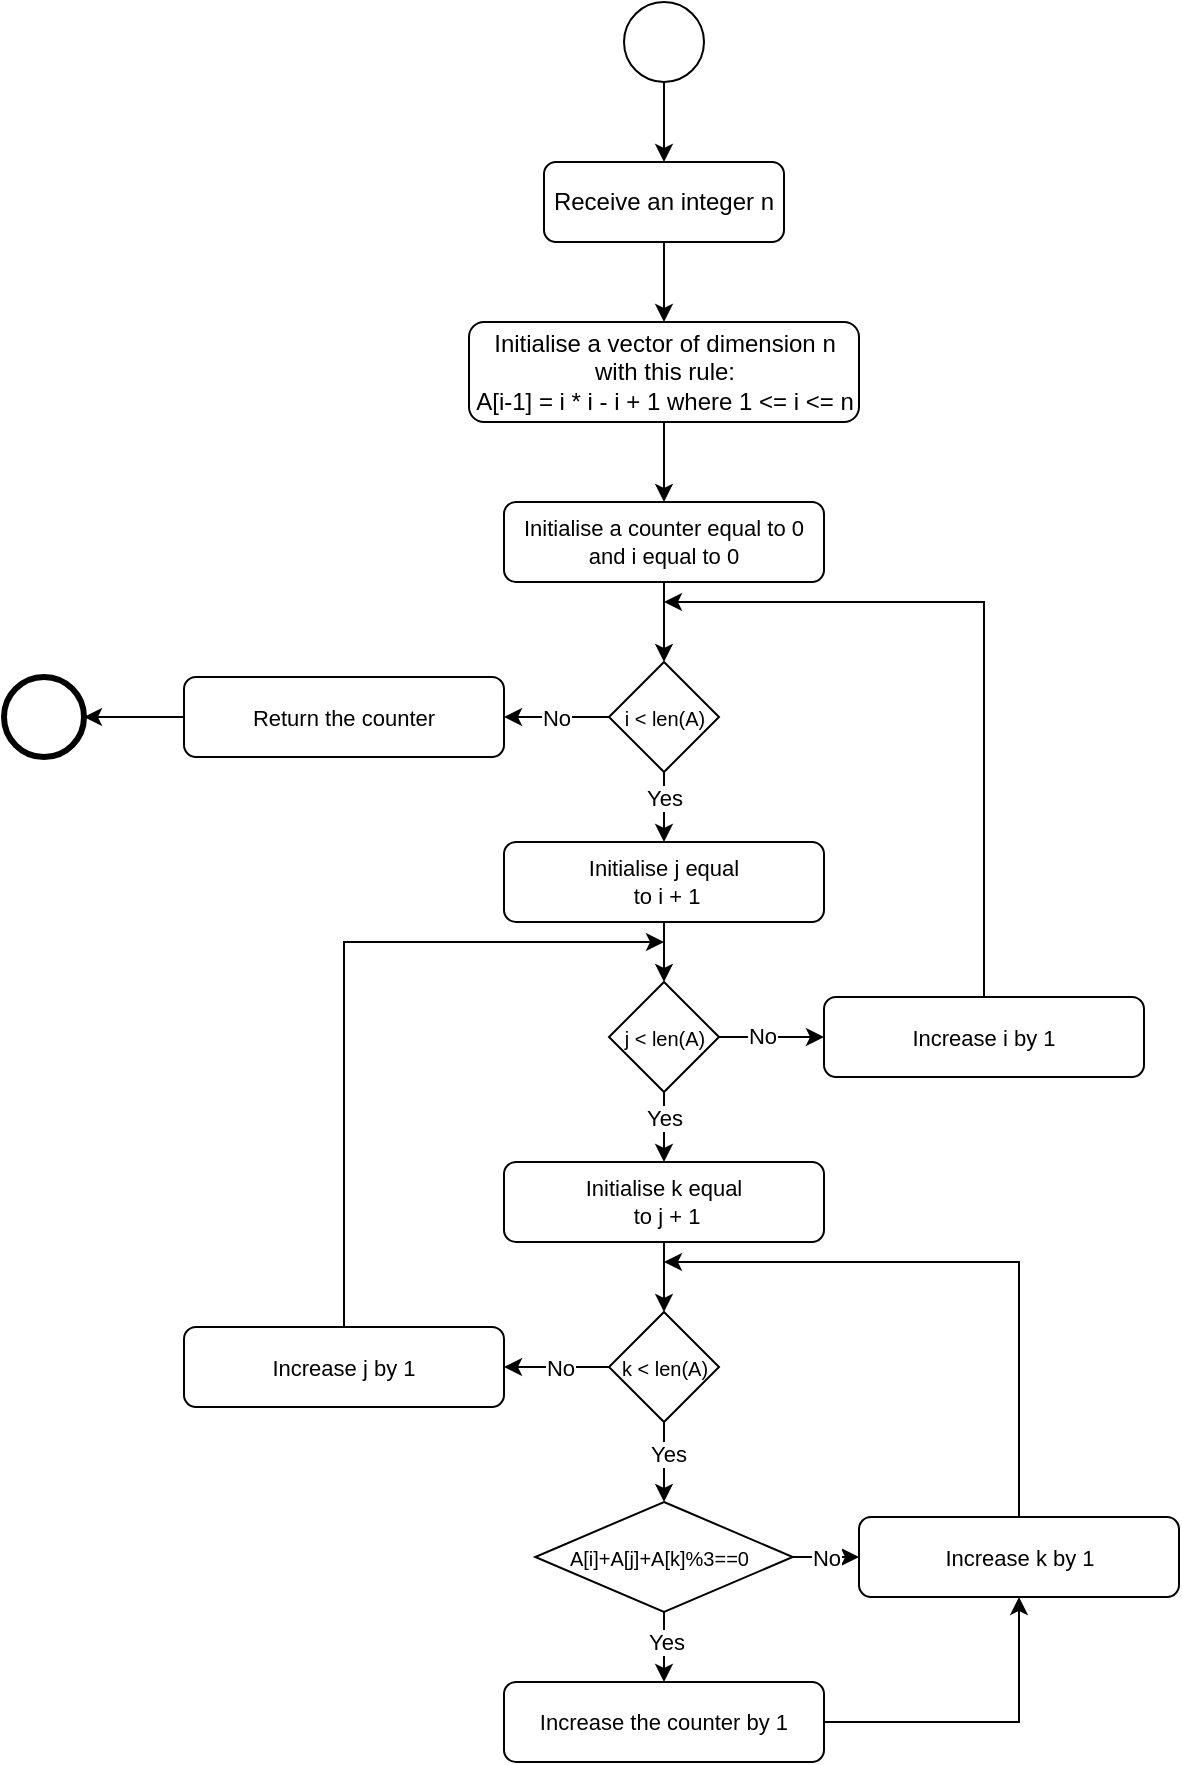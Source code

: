 <mxfile version="28.1.1">
  <diagram name="Page-1" id="rD1pq2RR0rX45yfyD-T1">
    <mxGraphModel dx="1426" dy="797" grid="0" gridSize="10" guides="1" tooltips="1" connect="1" arrows="1" fold="1" page="1" pageScale="1" pageWidth="850" pageHeight="1100" background="#ffffff" math="0" shadow="0">
      <root>
        <mxCell id="0" />
        <mxCell id="1" parent="0" />
        <mxCell id="uSHFyEGqvVHMhk2APjxr-140" value="" style="edgeStyle=orthogonalEdgeStyle;rounded=0;orthogonalLoop=1;jettySize=auto;html=1;" edge="1" parent="1">
          <mxGeometry relative="1" as="geometry">
            <mxPoint x="400" y="150" as="targetPoint" />
          </mxGeometry>
        </mxCell>
        <mxCell id="uSHFyEGqvVHMhk2APjxr-214" value="" style="edgeStyle=orthogonalEdgeStyle;rounded=0;orthogonalLoop=1;jettySize=auto;html=1;" edge="1" parent="1">
          <mxGeometry relative="1" as="geometry">
            <mxPoint x="400" y="150" as="targetPoint" />
          </mxGeometry>
        </mxCell>
        <mxCell id="uSHFyEGqvVHMhk2APjxr-248" value="" style="edgeStyle=orthogonalEdgeStyle;rounded=0;orthogonalLoop=1;jettySize=auto;html=1;" edge="1" parent="1">
          <mxGeometry relative="1" as="geometry">
            <mxPoint x="400" y="150" as="targetPoint" />
          </mxGeometry>
        </mxCell>
        <mxCell id="uSHFyEGqvVHMhk2APjxr-348" style="edgeStyle=orthogonalEdgeStyle;rounded=0;orthogonalLoop=1;jettySize=auto;html=1;exitX=0.5;exitY=1;exitDx=0;exitDy=0;entryX=0.5;entryY=0;entryDx=0;entryDy=0;" edge="1" parent="1" source="uSHFyEGqvVHMhk2APjxr-349" target="uSHFyEGqvVHMhk2APjxr-351">
          <mxGeometry relative="1" as="geometry" />
        </mxCell>
        <mxCell id="uSHFyEGqvVHMhk2APjxr-349" value="" style="ellipse;whiteSpace=wrap;html=1;aspect=fixed;" vertex="1" parent="1">
          <mxGeometry x="400" y="80" width="40" height="40" as="geometry" />
        </mxCell>
        <mxCell id="uSHFyEGqvVHMhk2APjxr-350" style="edgeStyle=orthogonalEdgeStyle;rounded=0;orthogonalLoop=1;jettySize=auto;html=1;exitX=0.5;exitY=1;exitDx=0;exitDy=0;entryX=0.5;entryY=0;entryDx=0;entryDy=0;" edge="1" parent="1" source="uSHFyEGqvVHMhk2APjxr-351" target="uSHFyEGqvVHMhk2APjxr-353">
          <mxGeometry relative="1" as="geometry" />
        </mxCell>
        <mxCell id="uSHFyEGqvVHMhk2APjxr-351" value="Receive an integer n" style="rounded=1;whiteSpace=wrap;html=1;" vertex="1" parent="1">
          <mxGeometry x="360" y="160" width="120" height="40" as="geometry" />
        </mxCell>
        <mxCell id="uSHFyEGqvVHMhk2APjxr-352" style="edgeStyle=orthogonalEdgeStyle;rounded=0;orthogonalLoop=1;jettySize=auto;html=1;exitX=0.5;exitY=1;exitDx=0;exitDy=0;entryX=0.5;entryY=0;entryDx=0;entryDy=0;" edge="1" parent="1" source="uSHFyEGqvVHMhk2APjxr-353" target="uSHFyEGqvVHMhk2APjxr-355">
          <mxGeometry relative="1" as="geometry" />
        </mxCell>
        <mxCell id="uSHFyEGqvVHMhk2APjxr-353" value="Initialise a vector of dimension n with this rule:&lt;div&gt;A[i-1] = i * i - i + 1 where 1 &amp;lt;= i &amp;lt;= n&lt;/div&gt;" style="rounded=1;whiteSpace=wrap;html=1;" vertex="1" parent="1">
          <mxGeometry x="322.5" y="240" width="195" height="50" as="geometry" />
        </mxCell>
        <mxCell id="uSHFyEGqvVHMhk2APjxr-354" style="edgeStyle=orthogonalEdgeStyle;rounded=0;orthogonalLoop=1;jettySize=auto;html=1;exitX=0.5;exitY=1;exitDx=0;exitDy=0;entryX=0.5;entryY=0;entryDx=0;entryDy=0;" edge="1" parent="1" source="uSHFyEGqvVHMhk2APjxr-355" target="uSHFyEGqvVHMhk2APjxr-362">
          <mxGeometry relative="1" as="geometry">
            <mxPoint x="420" y="410" as="targetPoint" />
          </mxGeometry>
        </mxCell>
        <mxCell id="uSHFyEGqvVHMhk2APjxr-355" value="Initialise a counter equal to 0 and i equal to 0" style="rounded=1;whiteSpace=wrap;html=1;fontSize=11;" vertex="1" parent="1">
          <mxGeometry x="340" y="330" width="160" height="40" as="geometry" />
        </mxCell>
        <mxCell id="uSHFyEGqvVHMhk2APjxr-356" value="" style="ellipse;whiteSpace=wrap;html=1;aspect=fixed;strokeWidth=3;" vertex="1" parent="1">
          <mxGeometry x="90" y="417.5" width="40" height="40" as="geometry" />
        </mxCell>
        <mxCell id="uSHFyEGqvVHMhk2APjxr-357" style="edgeStyle=orthogonalEdgeStyle;rounded=0;orthogonalLoop=1;jettySize=auto;html=1;exitX=0.5;exitY=1;exitDx=0;exitDy=0;entryX=0.5;entryY=0;entryDx=0;entryDy=0;" edge="1" parent="1" source="uSHFyEGqvVHMhk2APjxr-358" target="uSHFyEGqvVHMhk2APjxr-367">
          <mxGeometry relative="1" as="geometry" />
        </mxCell>
        <mxCell id="uSHFyEGqvVHMhk2APjxr-358" value="Initialise j equal&lt;div&gt;&amp;nbsp;to i + 1&lt;/div&gt;" style="rounded=1;whiteSpace=wrap;html=1;fontSize=11;" vertex="1" parent="1">
          <mxGeometry x="340" y="500" width="160" height="40" as="geometry" />
        </mxCell>
        <mxCell id="uSHFyEGqvVHMhk2APjxr-359" value="No" style="edgeStyle=orthogonalEdgeStyle;rounded=0;orthogonalLoop=1;jettySize=auto;html=1;exitX=0;exitY=0.5;exitDx=0;exitDy=0;entryX=1;entryY=0.5;entryDx=0;entryDy=0;" edge="1" parent="1" source="uSHFyEGqvVHMhk2APjxr-362" target="uSHFyEGqvVHMhk2APjxr-369">
          <mxGeometry relative="1" as="geometry" />
        </mxCell>
        <mxCell id="uSHFyEGqvVHMhk2APjxr-360" style="edgeStyle=orthogonalEdgeStyle;rounded=0;orthogonalLoop=1;jettySize=auto;html=1;exitX=0.5;exitY=1;exitDx=0;exitDy=0;entryX=0.5;entryY=0;entryDx=0;entryDy=0;" edge="1" parent="1" source="uSHFyEGqvVHMhk2APjxr-362" target="uSHFyEGqvVHMhk2APjxr-358">
          <mxGeometry relative="1" as="geometry" />
        </mxCell>
        <mxCell id="uSHFyEGqvVHMhk2APjxr-361" value="Yes" style="edgeLabel;html=1;align=center;verticalAlign=middle;resizable=0;points=[];" vertex="1" connectable="0" parent="uSHFyEGqvVHMhk2APjxr-360">
          <mxGeometry x="-0.261" relative="1" as="geometry">
            <mxPoint as="offset" />
          </mxGeometry>
        </mxCell>
        <mxCell id="uSHFyEGqvVHMhk2APjxr-362" value="i &amp;lt; len(A)" style="rhombus;whiteSpace=wrap;html=1;fontSize=10;" vertex="1" parent="1">
          <mxGeometry x="392.5" y="410" width="55" height="55" as="geometry" />
        </mxCell>
        <mxCell id="uSHFyEGqvVHMhk2APjxr-363" style="edgeStyle=orthogonalEdgeStyle;rounded=0;orthogonalLoop=1;jettySize=auto;html=1;exitX=0.5;exitY=1;exitDx=0;exitDy=0;entryX=0.5;entryY=0;entryDx=0;entryDy=0;" edge="1" parent="1" source="uSHFyEGqvVHMhk2APjxr-367" target="uSHFyEGqvVHMhk2APjxr-373">
          <mxGeometry relative="1" as="geometry" />
        </mxCell>
        <mxCell id="uSHFyEGqvVHMhk2APjxr-364" value="Yes" style="edgeLabel;html=1;align=center;verticalAlign=middle;resizable=0;points=[];" vertex="1" connectable="0" parent="uSHFyEGqvVHMhk2APjxr-363">
          <mxGeometry x="-0.3" relative="1" as="geometry">
            <mxPoint as="offset" />
          </mxGeometry>
        </mxCell>
        <mxCell id="uSHFyEGqvVHMhk2APjxr-365" style="edgeStyle=orthogonalEdgeStyle;rounded=0;orthogonalLoop=1;jettySize=auto;html=1;exitX=1;exitY=0.5;exitDx=0;exitDy=0;entryX=0;entryY=0.5;entryDx=0;entryDy=0;" edge="1" parent="1" source="uSHFyEGqvVHMhk2APjxr-367" target="uSHFyEGqvVHMhk2APjxr-371">
          <mxGeometry relative="1" as="geometry" />
        </mxCell>
        <mxCell id="uSHFyEGqvVHMhk2APjxr-366" value="No" style="edgeLabel;html=1;align=center;verticalAlign=middle;resizable=0;points=[];" vertex="1" connectable="0" parent="uSHFyEGqvVHMhk2APjxr-365">
          <mxGeometry x="-0.187" relative="1" as="geometry">
            <mxPoint y="-1" as="offset" />
          </mxGeometry>
        </mxCell>
        <mxCell id="uSHFyEGqvVHMhk2APjxr-367" value="j &amp;lt; len(A)" style="rhombus;whiteSpace=wrap;html=1;fontSize=10;" vertex="1" parent="1">
          <mxGeometry x="392.5" y="570" width="55" height="55" as="geometry" />
        </mxCell>
        <mxCell id="uSHFyEGqvVHMhk2APjxr-368" style="edgeStyle=orthogonalEdgeStyle;rounded=0;orthogonalLoop=1;jettySize=auto;html=1;exitX=0;exitY=0.5;exitDx=0;exitDy=0;entryX=1;entryY=0.5;entryDx=0;entryDy=0;" edge="1" parent="1" source="uSHFyEGqvVHMhk2APjxr-369" target="uSHFyEGqvVHMhk2APjxr-356">
          <mxGeometry relative="1" as="geometry" />
        </mxCell>
        <mxCell id="uSHFyEGqvVHMhk2APjxr-369" value="Return the counter" style="rounded=1;whiteSpace=wrap;html=1;fontSize=11;" vertex="1" parent="1">
          <mxGeometry x="180" y="417.5" width="160" height="40" as="geometry" />
        </mxCell>
        <mxCell id="uSHFyEGqvVHMhk2APjxr-370" style="edgeStyle=orthogonalEdgeStyle;rounded=0;orthogonalLoop=1;jettySize=auto;html=1;exitX=0.5;exitY=0;exitDx=0;exitDy=0;" edge="1" parent="1" source="uSHFyEGqvVHMhk2APjxr-371">
          <mxGeometry relative="1" as="geometry">
            <mxPoint x="420" y="380" as="targetPoint" />
            <Array as="points">
              <mxPoint x="580" y="380" />
            </Array>
          </mxGeometry>
        </mxCell>
        <mxCell id="uSHFyEGqvVHMhk2APjxr-371" value="Increase i by 1" style="rounded=1;whiteSpace=wrap;html=1;fontSize=11;" vertex="1" parent="1">
          <mxGeometry x="500" y="577.5" width="160" height="40" as="geometry" />
        </mxCell>
        <mxCell id="uSHFyEGqvVHMhk2APjxr-372" style="edgeStyle=orthogonalEdgeStyle;rounded=0;orthogonalLoop=1;jettySize=auto;html=1;exitX=0.5;exitY=1;exitDx=0;exitDy=0;entryX=0.5;entryY=0;entryDx=0;entryDy=0;" edge="1" parent="1" source="uSHFyEGqvVHMhk2APjxr-373" target="uSHFyEGqvVHMhk2APjxr-378">
          <mxGeometry relative="1" as="geometry" />
        </mxCell>
        <mxCell id="uSHFyEGqvVHMhk2APjxr-373" value="Initialise k equal&lt;div&gt;&amp;nbsp;to j + 1&lt;/div&gt;" style="rounded=1;whiteSpace=wrap;html=1;fontSize=11;" vertex="1" parent="1">
          <mxGeometry x="340" y="660" width="160" height="40" as="geometry" />
        </mxCell>
        <mxCell id="uSHFyEGqvVHMhk2APjxr-374" style="edgeStyle=orthogonalEdgeStyle;rounded=0;orthogonalLoop=1;jettySize=auto;html=1;exitX=0;exitY=0.5;exitDx=0;exitDy=0;entryX=1;entryY=0.5;entryDx=0;entryDy=0;" edge="1" parent="1" source="uSHFyEGqvVHMhk2APjxr-378" target="uSHFyEGqvVHMhk2APjxr-380">
          <mxGeometry relative="1" as="geometry" />
        </mxCell>
        <mxCell id="uSHFyEGqvVHMhk2APjxr-375" value="No" style="edgeLabel;html=1;align=center;verticalAlign=middle;resizable=0;points=[];" vertex="1" connectable="0" parent="uSHFyEGqvVHMhk2APjxr-374">
          <mxGeometry x="0.112" y="1" relative="1" as="geometry">
            <mxPoint x="4" y="-1" as="offset" />
          </mxGeometry>
        </mxCell>
        <mxCell id="uSHFyEGqvVHMhk2APjxr-376" style="edgeStyle=orthogonalEdgeStyle;rounded=0;orthogonalLoop=1;jettySize=auto;html=1;exitX=0.5;exitY=1;exitDx=0;exitDy=0;entryX=0.5;entryY=0;entryDx=0;entryDy=0;" edge="1" parent="1" source="uSHFyEGqvVHMhk2APjxr-378" target="uSHFyEGqvVHMhk2APjxr-385">
          <mxGeometry relative="1" as="geometry" />
        </mxCell>
        <mxCell id="uSHFyEGqvVHMhk2APjxr-377" value="Yes" style="edgeLabel;html=1;align=center;verticalAlign=middle;resizable=0;points=[];" vertex="1" connectable="0" parent="uSHFyEGqvVHMhk2APjxr-376">
          <mxGeometry x="-0.189" y="2" relative="1" as="geometry">
            <mxPoint as="offset" />
          </mxGeometry>
        </mxCell>
        <mxCell id="uSHFyEGqvVHMhk2APjxr-378" value="k &amp;lt; len(A)" style="rhombus;whiteSpace=wrap;html=1;fontSize=10;" vertex="1" parent="1">
          <mxGeometry x="392.5" y="735" width="55" height="55" as="geometry" />
        </mxCell>
        <mxCell id="uSHFyEGqvVHMhk2APjxr-379" style="edgeStyle=orthogonalEdgeStyle;rounded=0;orthogonalLoop=1;jettySize=auto;html=1;exitX=0.5;exitY=0;exitDx=0;exitDy=0;" edge="1" parent="1" source="uSHFyEGqvVHMhk2APjxr-380">
          <mxGeometry relative="1" as="geometry">
            <mxPoint x="420" y="550" as="targetPoint" />
            <Array as="points">
              <mxPoint x="260" y="550" />
            </Array>
          </mxGeometry>
        </mxCell>
        <mxCell id="uSHFyEGqvVHMhk2APjxr-380" value="Increase j by 1" style="rounded=1;whiteSpace=wrap;html=1;fontSize=11;" vertex="1" parent="1">
          <mxGeometry x="180" y="742.5" width="160" height="40" as="geometry" />
        </mxCell>
        <mxCell id="uSHFyEGqvVHMhk2APjxr-381" style="edgeStyle=orthogonalEdgeStyle;rounded=0;orthogonalLoop=1;jettySize=auto;html=1;exitX=0.5;exitY=1;exitDx=0;exitDy=0;entryX=0.5;entryY=0;entryDx=0;entryDy=0;" edge="1" parent="1" source="uSHFyEGqvVHMhk2APjxr-385" target="uSHFyEGqvVHMhk2APjxr-387">
          <mxGeometry relative="1" as="geometry" />
        </mxCell>
        <mxCell id="uSHFyEGqvVHMhk2APjxr-382" value="Yes" style="edgeLabel;html=1;align=center;verticalAlign=middle;resizable=0;points=[];" vertex="1" connectable="0" parent="uSHFyEGqvVHMhk2APjxr-381">
          <mxGeometry x="-0.182" y="1" relative="1" as="geometry">
            <mxPoint as="offset" />
          </mxGeometry>
        </mxCell>
        <mxCell id="uSHFyEGqvVHMhk2APjxr-383" style="edgeStyle=orthogonalEdgeStyle;rounded=0;orthogonalLoop=1;jettySize=auto;html=1;exitX=1;exitY=0.5;exitDx=0;exitDy=0;entryX=0;entryY=0.5;entryDx=0;entryDy=0;" edge="1" parent="1" source="uSHFyEGqvVHMhk2APjxr-385" target="uSHFyEGqvVHMhk2APjxr-389">
          <mxGeometry relative="1" as="geometry" />
        </mxCell>
        <mxCell id="uSHFyEGqvVHMhk2APjxr-384" value="No" style="edgeLabel;html=1;align=center;verticalAlign=middle;resizable=0;points=[];" vertex="1" connectable="0" parent="uSHFyEGqvVHMhk2APjxr-383">
          <mxGeometry x="-0.023" relative="1" as="geometry">
            <mxPoint as="offset" />
          </mxGeometry>
        </mxCell>
        <mxCell id="uSHFyEGqvVHMhk2APjxr-385" value="A[i]+A[j]+A[k]%3==0 &amp;nbsp;" style="rhombus;whiteSpace=wrap;html=1;fontSize=10;" vertex="1" parent="1">
          <mxGeometry x="355.63" y="830" width="128.75" height="55" as="geometry" />
        </mxCell>
        <mxCell id="uSHFyEGqvVHMhk2APjxr-386" style="edgeStyle=orthogonalEdgeStyle;rounded=0;orthogonalLoop=1;jettySize=auto;html=1;exitX=1;exitY=0.5;exitDx=0;exitDy=0;entryX=0.5;entryY=1;entryDx=0;entryDy=0;" edge="1" parent="1" source="uSHFyEGqvVHMhk2APjxr-387" target="uSHFyEGqvVHMhk2APjxr-389">
          <mxGeometry relative="1" as="geometry" />
        </mxCell>
        <mxCell id="uSHFyEGqvVHMhk2APjxr-387" value="Increase the counter by 1" style="rounded=1;whiteSpace=wrap;html=1;fontSize=11;" vertex="1" parent="1">
          <mxGeometry x="340" y="920" width="160" height="40" as="geometry" />
        </mxCell>
        <mxCell id="uSHFyEGqvVHMhk2APjxr-388" style="edgeStyle=orthogonalEdgeStyle;rounded=0;orthogonalLoop=1;jettySize=auto;html=1;exitX=0.5;exitY=0;exitDx=0;exitDy=0;" edge="1" parent="1" source="uSHFyEGqvVHMhk2APjxr-389">
          <mxGeometry relative="1" as="geometry">
            <mxPoint x="420" y="710" as="targetPoint" />
            <Array as="points">
              <mxPoint x="598" y="710" />
            </Array>
          </mxGeometry>
        </mxCell>
        <mxCell id="uSHFyEGqvVHMhk2APjxr-389" value="Increase k by 1" style="rounded=1;whiteSpace=wrap;html=1;fontSize=11;" vertex="1" parent="1">
          <mxGeometry x="517.5" y="837.5" width="160" height="40" as="geometry" />
        </mxCell>
      </root>
    </mxGraphModel>
  </diagram>
</mxfile>
